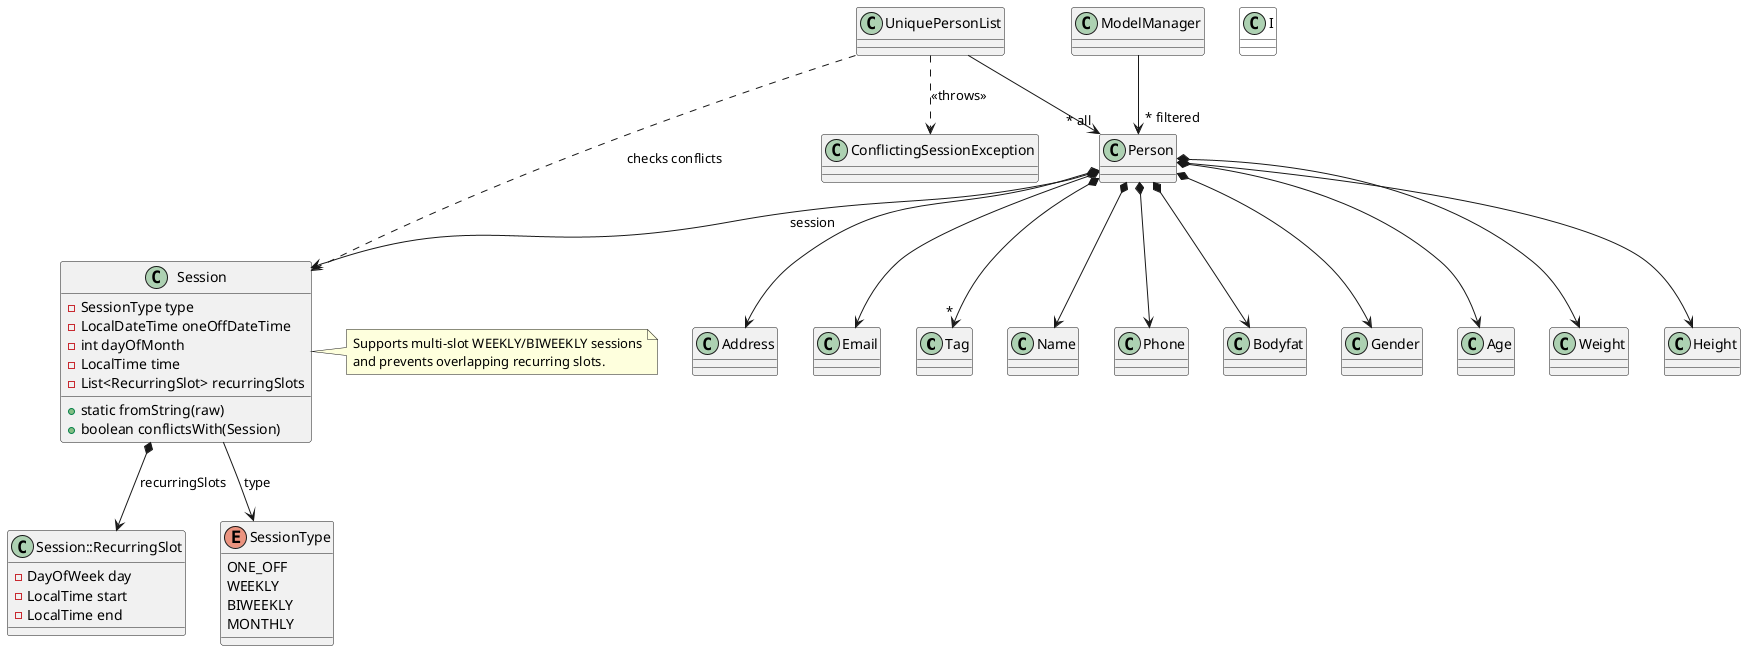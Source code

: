 @startuml

Class Tag

Class Session {
    -SessionType type
    -LocalDateTime oneOffDateTime
    -int dayOfMonth
    -LocalTime time
    -List<RecurringSlot> recurringSlots
    +static fromString(raw)
    +boolean conflictsWith(Session)
}

Class "Session::RecurringSlot" as SessionRecurringSlot {
    -DayOfWeek day
    -LocalTime start
    -LocalTime end
}

Enum SessionType {
    ONE_OFF
    WEEKLY
    BIWEEKLY
    MONTHLY
}

Class ConflictingSessionException

Class I #FFFFFF

UniquePersonList --> "~* all" Person
UniquePersonList ..> Session : checks conflicts
UniquePersonList ..> ConflictingSessionException : <<throws>>
Person *--> Name
Person *--> Phone
Person *--> Email
Person *--> Address
Person *--> Bodyfat
Person *--> Gender
Person *--> Age
Person *--> Weight
Person *--> Height
Person *--> "*" Tag
Person *--> Session : session
Session *--> SessionRecurringSlot : recurringSlots
Session --> SessionType : type

Address -[hidden]right-> Email

note right of Session
  Supports multi-slot WEEKLY/BIWEEKLY sessions
  and prevents overlapping recurring slots.
end note

ModelManager --> "~* filtered" Person
@enduml
